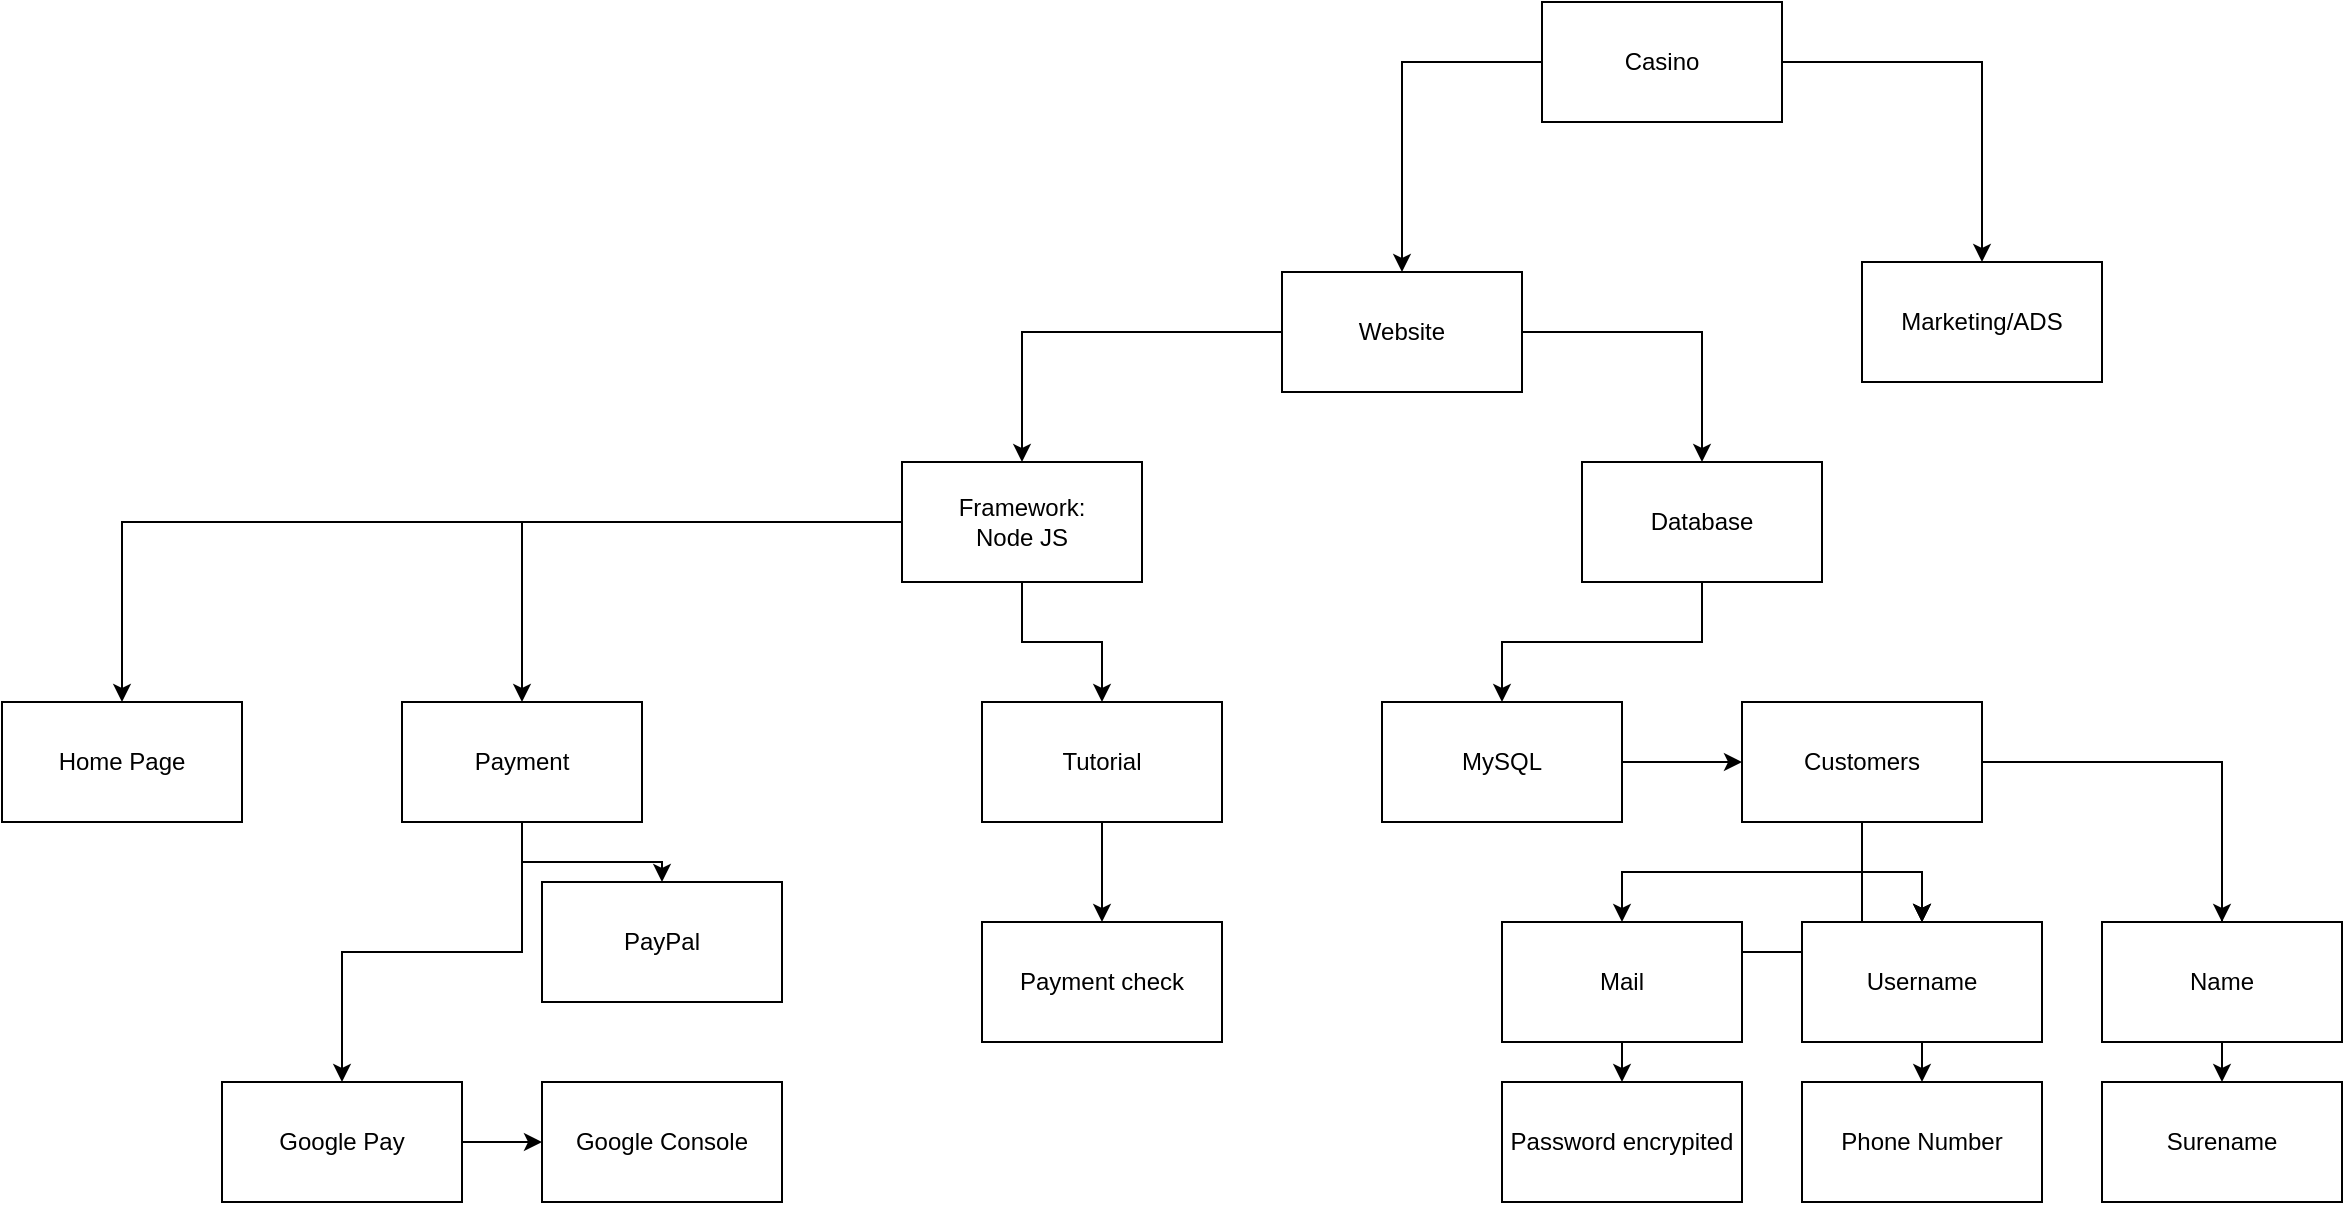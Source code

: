 <mxfile version="24.8.9">
  <diagram name="Page-1" id="cjA1ti-uWmoK_82rqhar">
    <mxGraphModel dx="1646" dy="472" grid="1" gridSize="10" guides="1" tooltips="1" connect="1" arrows="1" fold="1" page="1" pageScale="1" pageWidth="827" pageHeight="1169" math="0" shadow="0">
      <root>
        <mxCell id="0" />
        <mxCell id="1" parent="0" />
        <mxCell id="ubzzAwV9C2eJGw6YLmtb-3" value="" style="edgeStyle=orthogonalEdgeStyle;rounded=0;orthogonalLoop=1;jettySize=auto;html=1;" edge="1" parent="1" source="ubzzAwV9C2eJGw6YLmtb-1" target="ubzzAwV9C2eJGw6YLmtb-2">
          <mxGeometry relative="1" as="geometry" />
        </mxCell>
        <mxCell id="ubzzAwV9C2eJGw6YLmtb-6" value="" style="edgeStyle=orthogonalEdgeStyle;rounded=0;orthogonalLoop=1;jettySize=auto;html=1;" edge="1" parent="1" source="ubzzAwV9C2eJGw6YLmtb-1" target="ubzzAwV9C2eJGw6YLmtb-5">
          <mxGeometry relative="1" as="geometry" />
        </mxCell>
        <mxCell id="ubzzAwV9C2eJGw6YLmtb-1" value="Casino" style="rounded=0;whiteSpace=wrap;html=1;" vertex="1" parent="1">
          <mxGeometry x="350" y="390" width="120" height="60" as="geometry" />
        </mxCell>
        <mxCell id="ubzzAwV9C2eJGw6YLmtb-8" value="" style="edgeStyle=orthogonalEdgeStyle;rounded=0;orthogonalLoop=1;jettySize=auto;html=1;" edge="1" parent="1" source="ubzzAwV9C2eJGw6YLmtb-2" target="ubzzAwV9C2eJGw6YLmtb-7">
          <mxGeometry relative="1" as="geometry" />
        </mxCell>
        <mxCell id="ubzzAwV9C2eJGw6YLmtb-30" value="" style="edgeStyle=orthogonalEdgeStyle;rounded=0;orthogonalLoop=1;jettySize=auto;html=1;" edge="1" parent="1" source="ubzzAwV9C2eJGw6YLmtb-2" target="ubzzAwV9C2eJGw6YLmtb-29">
          <mxGeometry relative="1" as="geometry" />
        </mxCell>
        <mxCell id="ubzzAwV9C2eJGw6YLmtb-2" value="Website" style="whiteSpace=wrap;html=1;rounded=0;" vertex="1" parent="1">
          <mxGeometry x="220" y="525" width="120" height="60" as="geometry" />
        </mxCell>
        <mxCell id="ubzzAwV9C2eJGw6YLmtb-5" value="Marketing/ADS" style="whiteSpace=wrap;html=1;rounded=0;" vertex="1" parent="1">
          <mxGeometry x="510" y="520" width="120" height="60" as="geometry" />
        </mxCell>
        <mxCell id="ubzzAwV9C2eJGw6YLmtb-11" value="" style="edgeStyle=orthogonalEdgeStyle;rounded=0;orthogonalLoop=1;jettySize=auto;html=1;" edge="1" parent="1" source="ubzzAwV9C2eJGw6YLmtb-7" target="ubzzAwV9C2eJGw6YLmtb-10">
          <mxGeometry relative="1" as="geometry" />
        </mxCell>
        <mxCell id="ubzzAwV9C2eJGw6YLmtb-13" value="" style="edgeStyle=orthogonalEdgeStyle;rounded=0;orthogonalLoop=1;jettySize=auto;html=1;" edge="1" parent="1" source="ubzzAwV9C2eJGw6YLmtb-7" target="ubzzAwV9C2eJGw6YLmtb-12">
          <mxGeometry relative="1" as="geometry" />
        </mxCell>
        <mxCell id="ubzzAwV9C2eJGw6YLmtb-15" value="" style="edgeStyle=orthogonalEdgeStyle;rounded=0;orthogonalLoop=1;jettySize=auto;html=1;" edge="1" parent="1" source="ubzzAwV9C2eJGw6YLmtb-7" target="ubzzAwV9C2eJGw6YLmtb-14">
          <mxGeometry relative="1" as="geometry" />
        </mxCell>
        <mxCell id="ubzzAwV9C2eJGw6YLmtb-7" value="Framework:&lt;br&gt;Node JS" style="whiteSpace=wrap;html=1;rounded=0;" vertex="1" parent="1">
          <mxGeometry x="30" y="620" width="120" height="60" as="geometry" />
        </mxCell>
        <mxCell id="ubzzAwV9C2eJGw6YLmtb-10" value="Home Page" style="whiteSpace=wrap;html=1;rounded=0;" vertex="1" parent="1">
          <mxGeometry x="-420" y="740" width="120" height="60" as="geometry" />
        </mxCell>
        <mxCell id="ubzzAwV9C2eJGw6YLmtb-17" value="" style="edgeStyle=orthogonalEdgeStyle;rounded=0;orthogonalLoop=1;jettySize=auto;html=1;" edge="1" parent="1" source="ubzzAwV9C2eJGw6YLmtb-12" target="ubzzAwV9C2eJGw6YLmtb-16">
          <mxGeometry relative="1" as="geometry" />
        </mxCell>
        <mxCell id="ubzzAwV9C2eJGw6YLmtb-23" value="" style="edgeStyle=orthogonalEdgeStyle;rounded=0;orthogonalLoop=1;jettySize=auto;html=1;" edge="1" parent="1" source="ubzzAwV9C2eJGw6YLmtb-12" target="ubzzAwV9C2eJGw6YLmtb-22">
          <mxGeometry relative="1" as="geometry" />
        </mxCell>
        <mxCell id="ubzzAwV9C2eJGw6YLmtb-12" value="Payment" style="whiteSpace=wrap;html=1;rounded=0;" vertex="1" parent="1">
          <mxGeometry x="-220" y="740" width="120" height="60" as="geometry" />
        </mxCell>
        <mxCell id="ubzzAwV9C2eJGw6YLmtb-25" value="" style="edgeStyle=orthogonalEdgeStyle;rounded=0;orthogonalLoop=1;jettySize=auto;html=1;" edge="1" parent="1" source="ubzzAwV9C2eJGw6YLmtb-14" target="ubzzAwV9C2eJGw6YLmtb-24">
          <mxGeometry relative="1" as="geometry" />
        </mxCell>
        <mxCell id="ubzzAwV9C2eJGw6YLmtb-14" value="Tutorial" style="whiteSpace=wrap;html=1;rounded=0;" vertex="1" parent="1">
          <mxGeometry x="70" y="740" width="120" height="60" as="geometry" />
        </mxCell>
        <mxCell id="ubzzAwV9C2eJGw6YLmtb-19" value="" style="edgeStyle=orthogonalEdgeStyle;rounded=0;orthogonalLoop=1;jettySize=auto;html=1;" edge="1" parent="1" source="ubzzAwV9C2eJGw6YLmtb-16" target="ubzzAwV9C2eJGw6YLmtb-18">
          <mxGeometry relative="1" as="geometry" />
        </mxCell>
        <mxCell id="ubzzAwV9C2eJGw6YLmtb-16" value="Google Pay" style="whiteSpace=wrap;html=1;rounded=0;" vertex="1" parent="1">
          <mxGeometry x="-310" y="930" width="120" height="60" as="geometry" />
        </mxCell>
        <mxCell id="ubzzAwV9C2eJGw6YLmtb-18" value="Google Console" style="whiteSpace=wrap;html=1;rounded=0;" vertex="1" parent="1">
          <mxGeometry x="-150" y="930" width="120" height="60" as="geometry" />
        </mxCell>
        <mxCell id="ubzzAwV9C2eJGw6YLmtb-22" value="PayPal" style="whiteSpace=wrap;html=1;rounded=0;" vertex="1" parent="1">
          <mxGeometry x="-150" y="830" width="120" height="60" as="geometry" />
        </mxCell>
        <mxCell id="ubzzAwV9C2eJGw6YLmtb-24" value="Payment check" style="whiteSpace=wrap;html=1;rounded=0;" vertex="1" parent="1">
          <mxGeometry x="70" y="850" width="120" height="60" as="geometry" />
        </mxCell>
        <mxCell id="ubzzAwV9C2eJGw6YLmtb-32" value="" style="edgeStyle=orthogonalEdgeStyle;rounded=0;orthogonalLoop=1;jettySize=auto;html=1;" edge="1" parent="1" source="ubzzAwV9C2eJGw6YLmtb-29" target="ubzzAwV9C2eJGw6YLmtb-31">
          <mxGeometry relative="1" as="geometry" />
        </mxCell>
        <mxCell id="ubzzAwV9C2eJGw6YLmtb-29" value="Database" style="whiteSpace=wrap;html=1;rounded=0;" vertex="1" parent="1">
          <mxGeometry x="370" y="620" width="120" height="60" as="geometry" />
        </mxCell>
        <mxCell id="ubzzAwV9C2eJGw6YLmtb-34" value="" style="edgeStyle=orthogonalEdgeStyle;rounded=0;orthogonalLoop=1;jettySize=auto;html=1;" edge="1" parent="1" source="ubzzAwV9C2eJGw6YLmtb-31" target="ubzzAwV9C2eJGw6YLmtb-33">
          <mxGeometry relative="1" as="geometry" />
        </mxCell>
        <mxCell id="ubzzAwV9C2eJGw6YLmtb-31" value="MySQL" style="whiteSpace=wrap;html=1;rounded=0;" vertex="1" parent="1">
          <mxGeometry x="270" y="740" width="120" height="60" as="geometry" />
        </mxCell>
        <mxCell id="ubzzAwV9C2eJGw6YLmtb-38" value="" style="edgeStyle=orthogonalEdgeStyle;rounded=0;orthogonalLoop=1;jettySize=auto;html=1;" edge="1" parent="1" source="ubzzAwV9C2eJGw6YLmtb-33" target="ubzzAwV9C2eJGw6YLmtb-37">
          <mxGeometry relative="1" as="geometry" />
        </mxCell>
        <mxCell id="ubzzAwV9C2eJGw6YLmtb-40" value="" style="edgeStyle=orthogonalEdgeStyle;rounded=0;orthogonalLoop=1;jettySize=auto;html=1;" edge="1" parent="1" source="ubzzAwV9C2eJGw6YLmtb-33" target="ubzzAwV9C2eJGw6YLmtb-39">
          <mxGeometry relative="1" as="geometry" />
        </mxCell>
        <mxCell id="ubzzAwV9C2eJGw6YLmtb-41" value="" style="edgeStyle=orthogonalEdgeStyle;rounded=0;orthogonalLoop=1;jettySize=auto;html=1;" edge="1" parent="1" source="ubzzAwV9C2eJGw6YLmtb-33" target="ubzzAwV9C2eJGw6YLmtb-39">
          <mxGeometry relative="1" as="geometry" />
        </mxCell>
        <mxCell id="ubzzAwV9C2eJGw6YLmtb-42" value="" style="edgeStyle=orthogonalEdgeStyle;rounded=0;orthogonalLoop=1;jettySize=auto;html=1;" edge="1" parent="1" source="ubzzAwV9C2eJGw6YLmtb-33" target="ubzzAwV9C2eJGw6YLmtb-39">
          <mxGeometry relative="1" as="geometry" />
        </mxCell>
        <mxCell id="ubzzAwV9C2eJGw6YLmtb-44" value="" style="edgeStyle=orthogonalEdgeStyle;rounded=0;orthogonalLoop=1;jettySize=auto;html=1;" edge="1" parent="1" source="ubzzAwV9C2eJGw6YLmtb-33" target="ubzzAwV9C2eJGw6YLmtb-43">
          <mxGeometry relative="1" as="geometry" />
        </mxCell>
        <mxCell id="ubzzAwV9C2eJGw6YLmtb-46" value="" style="edgeStyle=orthogonalEdgeStyle;rounded=0;orthogonalLoop=1;jettySize=auto;html=1;" edge="1" parent="1" source="ubzzAwV9C2eJGw6YLmtb-33" target="ubzzAwV9C2eJGw6YLmtb-45">
          <mxGeometry relative="1" as="geometry" />
        </mxCell>
        <mxCell id="ubzzAwV9C2eJGw6YLmtb-48" value="" style="edgeStyle=orthogonalEdgeStyle;rounded=0;orthogonalLoop=1;jettySize=auto;html=1;" edge="1" parent="1" source="ubzzAwV9C2eJGw6YLmtb-33" target="ubzzAwV9C2eJGw6YLmtb-47">
          <mxGeometry relative="1" as="geometry" />
        </mxCell>
        <mxCell id="ubzzAwV9C2eJGw6YLmtb-50" value="" style="edgeStyle=orthogonalEdgeStyle;rounded=0;orthogonalLoop=1;jettySize=auto;html=1;" edge="1" parent="1" source="ubzzAwV9C2eJGw6YLmtb-33" target="ubzzAwV9C2eJGw6YLmtb-49">
          <mxGeometry relative="1" as="geometry" />
        </mxCell>
        <mxCell id="ubzzAwV9C2eJGw6YLmtb-33" value="Customers" style="whiteSpace=wrap;html=1;rounded=0;" vertex="1" parent="1">
          <mxGeometry x="450" y="740" width="120" height="60" as="geometry" />
        </mxCell>
        <mxCell id="ubzzAwV9C2eJGw6YLmtb-37" value="Mail" style="whiteSpace=wrap;html=1;rounded=0;" vertex="1" parent="1">
          <mxGeometry x="330" y="850" width="120" height="60" as="geometry" />
        </mxCell>
        <mxCell id="ubzzAwV9C2eJGw6YLmtb-39" value="Username" style="whiteSpace=wrap;html=1;rounded=0;" vertex="1" parent="1">
          <mxGeometry x="480" y="850" width="120" height="60" as="geometry" />
        </mxCell>
        <mxCell id="ubzzAwV9C2eJGw6YLmtb-43" value="Name" style="whiteSpace=wrap;html=1;rounded=0;" vertex="1" parent="1">
          <mxGeometry x="630" y="850" width="120" height="60" as="geometry" />
        </mxCell>
        <mxCell id="ubzzAwV9C2eJGw6YLmtb-45" value="Password encrypited" style="whiteSpace=wrap;html=1;rounded=0;" vertex="1" parent="1">
          <mxGeometry x="330" y="930" width="120" height="60" as="geometry" />
        </mxCell>
        <mxCell id="ubzzAwV9C2eJGw6YLmtb-47" value="Phone Number" style="whiteSpace=wrap;html=1;rounded=0;" vertex="1" parent="1">
          <mxGeometry x="480" y="930" width="120" height="60" as="geometry" />
        </mxCell>
        <mxCell id="ubzzAwV9C2eJGw6YLmtb-49" value="Surename" style="whiteSpace=wrap;html=1;rounded=0;" vertex="1" parent="1">
          <mxGeometry x="630" y="930" width="120" height="60" as="geometry" />
        </mxCell>
      </root>
    </mxGraphModel>
  </diagram>
</mxfile>
